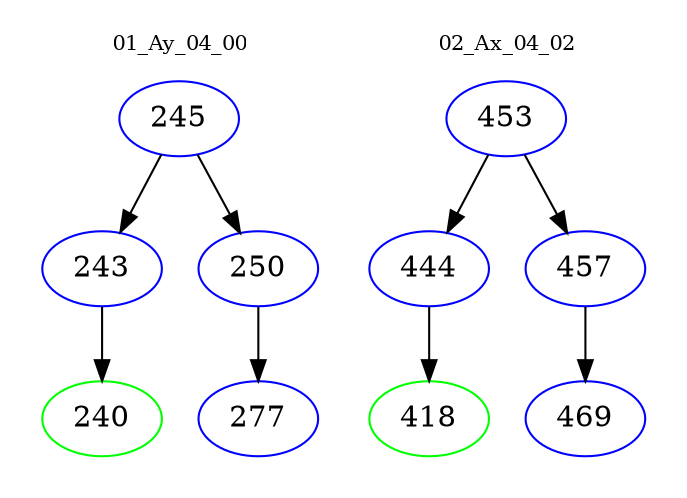 digraph{
subgraph cluster_0 {
color = white
label = "01_Ay_04_00";
fontsize=10;
T0_245 [label="245", color="blue"]
T0_245 -> T0_243 [color="black"]
T0_243 [label="243", color="blue"]
T0_243 -> T0_240 [color="black"]
T0_240 [label="240", color="green"]
T0_245 -> T0_250 [color="black"]
T0_250 [label="250", color="blue"]
T0_250 -> T0_277 [color="black"]
T0_277 [label="277", color="blue"]
}
subgraph cluster_1 {
color = white
label = "02_Ax_04_02";
fontsize=10;
T1_453 [label="453", color="blue"]
T1_453 -> T1_444 [color="black"]
T1_444 [label="444", color="blue"]
T1_444 -> T1_418 [color="black"]
T1_418 [label="418", color="green"]
T1_453 -> T1_457 [color="black"]
T1_457 [label="457", color="blue"]
T1_457 -> T1_469 [color="black"]
T1_469 [label="469", color="blue"]
}
}
